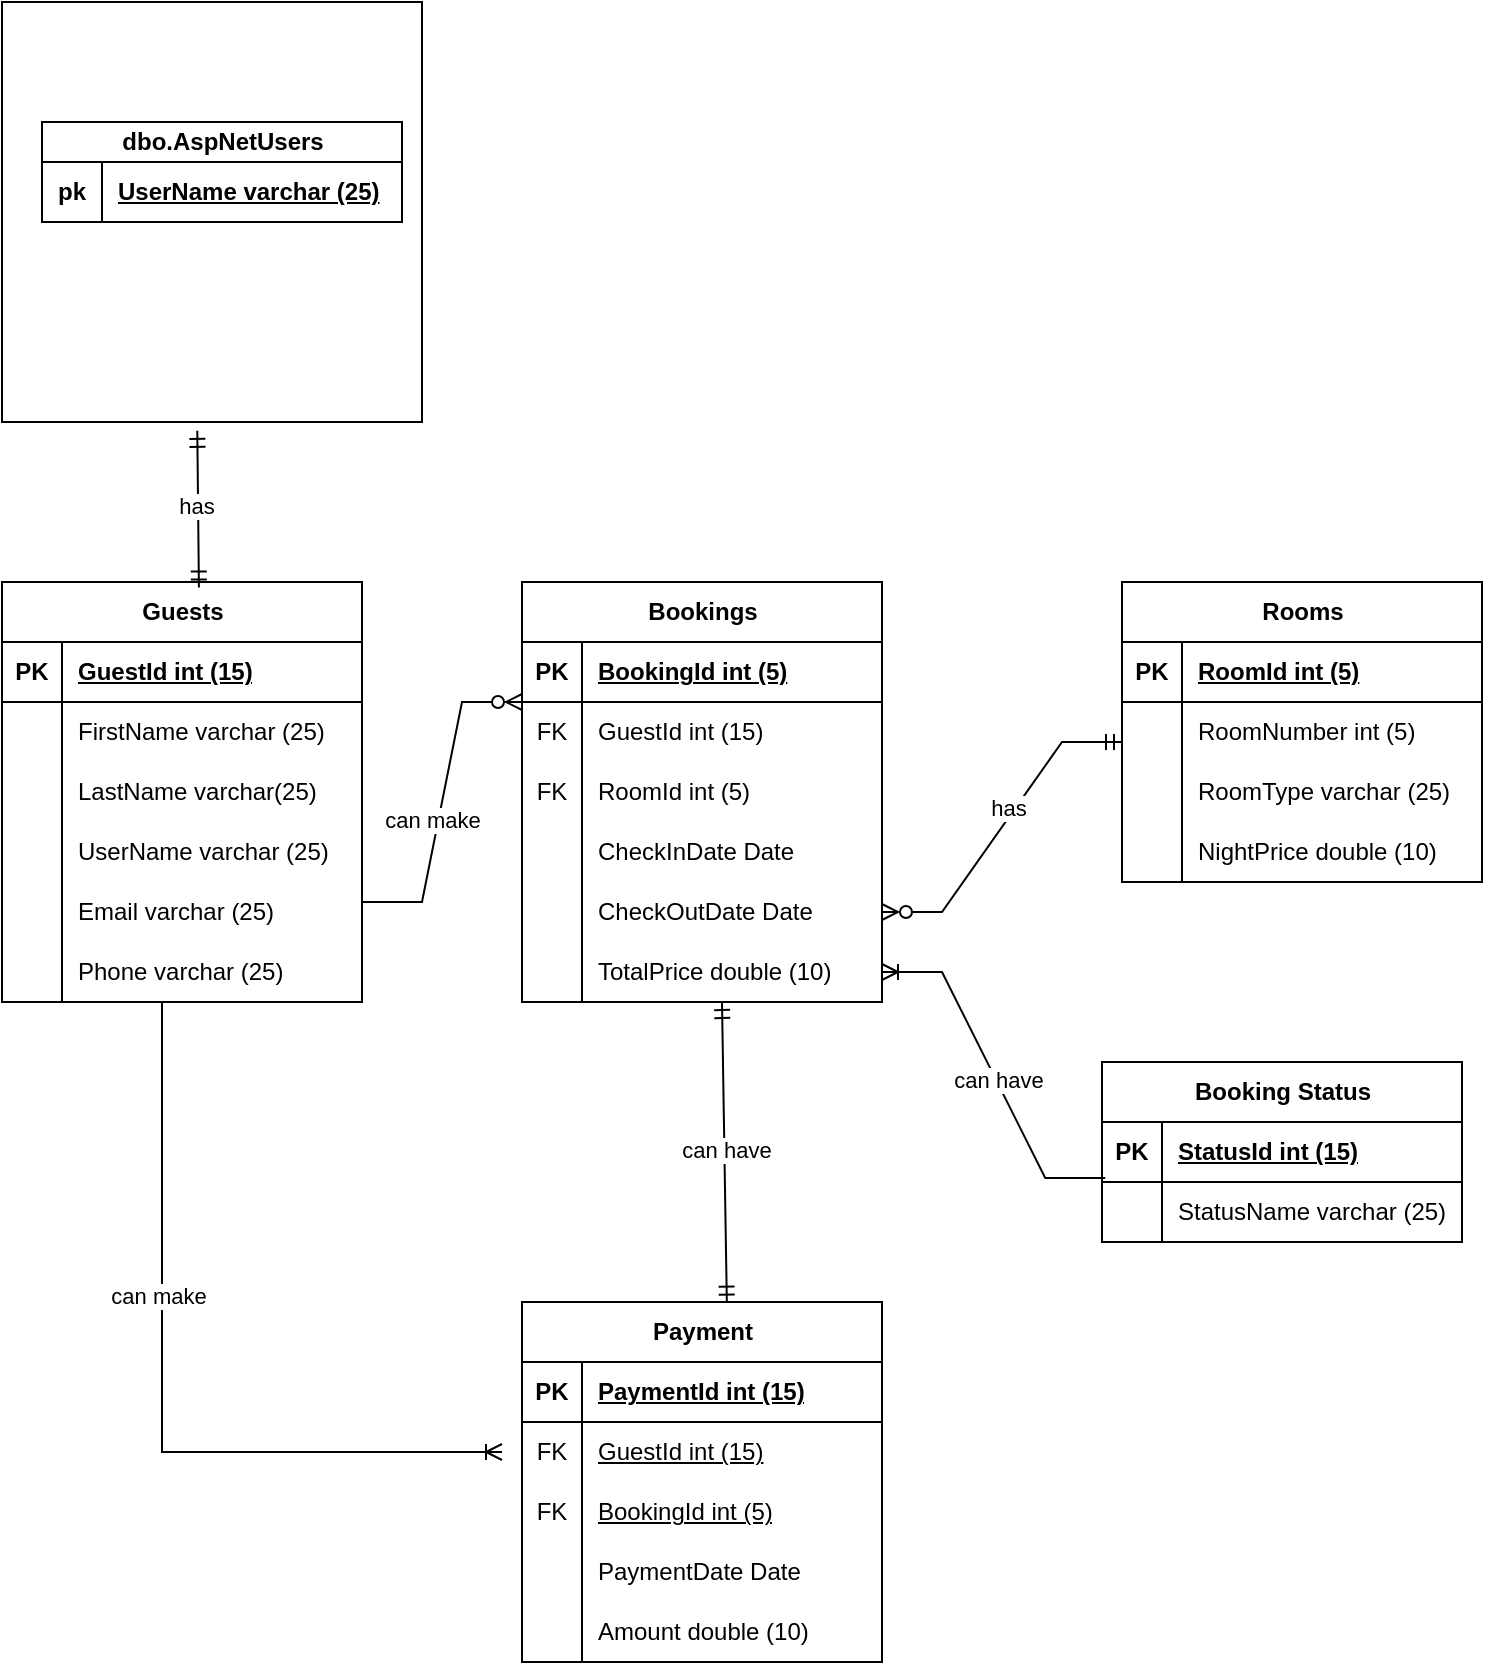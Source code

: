 <mxfile version="24.4.0" type="device">
  <diagram name="Page-1" id="ro6_63seJqTXVYAZjh_S">
    <mxGraphModel dx="1002" dy="1669" grid="1" gridSize="10" guides="1" tooltips="1" connect="1" arrows="1" fold="1" page="1" pageScale="1" pageWidth="850" pageHeight="1100" math="0" shadow="0">
      <root>
        <mxCell id="0" />
        <mxCell id="1" parent="0" />
        <mxCell id="NDB00gP4h8eXLnQZP_a8-27" value="Bookings" style="shape=table;startSize=30;container=1;collapsible=1;childLayout=tableLayout;fixedRows=1;rowLines=0;fontStyle=1;align=center;resizeLast=1;html=1;" parent="1" vertex="1">
          <mxGeometry x="290" y="120" width="180" height="210" as="geometry" />
        </mxCell>
        <mxCell id="NDB00gP4h8eXLnQZP_a8-28" value="" style="shape=tableRow;horizontal=0;startSize=0;swimlaneHead=0;swimlaneBody=0;fillColor=none;collapsible=0;dropTarget=0;points=[[0,0.5],[1,0.5]];portConstraint=eastwest;top=0;left=0;right=0;bottom=1;" parent="NDB00gP4h8eXLnQZP_a8-27" vertex="1">
          <mxGeometry y="30" width="180" height="30" as="geometry" />
        </mxCell>
        <mxCell id="NDB00gP4h8eXLnQZP_a8-29" value="PK" style="shape=partialRectangle;connectable=0;fillColor=none;top=0;left=0;bottom=0;right=0;fontStyle=1;overflow=hidden;whiteSpace=wrap;html=1;" parent="NDB00gP4h8eXLnQZP_a8-28" vertex="1">
          <mxGeometry width="30" height="30" as="geometry">
            <mxRectangle width="30" height="30" as="alternateBounds" />
          </mxGeometry>
        </mxCell>
        <mxCell id="NDB00gP4h8eXLnQZP_a8-30" value="BookingId int (5)" style="shape=partialRectangle;connectable=0;fillColor=none;top=0;left=0;bottom=0;right=0;align=left;spacingLeft=6;fontStyle=5;overflow=hidden;whiteSpace=wrap;html=1;" parent="NDB00gP4h8eXLnQZP_a8-28" vertex="1">
          <mxGeometry x="30" width="150" height="30" as="geometry">
            <mxRectangle width="150" height="30" as="alternateBounds" />
          </mxGeometry>
        </mxCell>
        <mxCell id="NDB00gP4h8eXLnQZP_a8-31" value="" style="shape=tableRow;horizontal=0;startSize=0;swimlaneHead=0;swimlaneBody=0;fillColor=none;collapsible=0;dropTarget=0;points=[[0,0.5],[1,0.5]];portConstraint=eastwest;top=0;left=0;right=0;bottom=0;" parent="NDB00gP4h8eXLnQZP_a8-27" vertex="1">
          <mxGeometry y="60" width="180" height="30" as="geometry" />
        </mxCell>
        <mxCell id="NDB00gP4h8eXLnQZP_a8-32" value="FK" style="shape=partialRectangle;connectable=0;fillColor=none;top=0;left=0;bottom=0;right=0;editable=1;overflow=hidden;whiteSpace=wrap;html=1;" parent="NDB00gP4h8eXLnQZP_a8-31" vertex="1">
          <mxGeometry width="30" height="30" as="geometry">
            <mxRectangle width="30" height="30" as="alternateBounds" />
          </mxGeometry>
        </mxCell>
        <mxCell id="NDB00gP4h8eXLnQZP_a8-33" value="GuestId int (15)" style="shape=partialRectangle;connectable=0;fillColor=none;top=0;left=0;bottom=0;right=0;align=left;spacingLeft=6;overflow=hidden;whiteSpace=wrap;html=1;" parent="NDB00gP4h8eXLnQZP_a8-31" vertex="1">
          <mxGeometry x="30" width="150" height="30" as="geometry">
            <mxRectangle width="150" height="30" as="alternateBounds" />
          </mxGeometry>
        </mxCell>
        <mxCell id="NDB00gP4h8eXLnQZP_a8-34" value="" style="shape=tableRow;horizontal=0;startSize=0;swimlaneHead=0;swimlaneBody=0;fillColor=none;collapsible=0;dropTarget=0;points=[[0,0.5],[1,0.5]];portConstraint=eastwest;top=0;left=0;right=0;bottom=0;" parent="NDB00gP4h8eXLnQZP_a8-27" vertex="1">
          <mxGeometry y="90" width="180" height="30" as="geometry" />
        </mxCell>
        <mxCell id="NDB00gP4h8eXLnQZP_a8-35" value="FK" style="shape=partialRectangle;connectable=0;fillColor=none;top=0;left=0;bottom=0;right=0;editable=1;overflow=hidden;whiteSpace=wrap;html=1;" parent="NDB00gP4h8eXLnQZP_a8-34" vertex="1">
          <mxGeometry width="30" height="30" as="geometry">
            <mxRectangle width="30" height="30" as="alternateBounds" />
          </mxGeometry>
        </mxCell>
        <mxCell id="NDB00gP4h8eXLnQZP_a8-36" value="RoomId int (5)" style="shape=partialRectangle;connectable=0;fillColor=none;top=0;left=0;bottom=0;right=0;align=left;spacingLeft=6;overflow=hidden;whiteSpace=wrap;html=1;" parent="NDB00gP4h8eXLnQZP_a8-34" vertex="1">
          <mxGeometry x="30" width="150" height="30" as="geometry">
            <mxRectangle width="150" height="30" as="alternateBounds" />
          </mxGeometry>
        </mxCell>
        <mxCell id="NDB00gP4h8eXLnQZP_a8-37" value="" style="shape=tableRow;horizontal=0;startSize=0;swimlaneHead=0;swimlaneBody=0;fillColor=none;collapsible=0;dropTarget=0;points=[[0,0.5],[1,0.5]];portConstraint=eastwest;top=0;left=0;right=0;bottom=0;" parent="NDB00gP4h8eXLnQZP_a8-27" vertex="1">
          <mxGeometry y="120" width="180" height="30" as="geometry" />
        </mxCell>
        <mxCell id="NDB00gP4h8eXLnQZP_a8-38" value="" style="shape=partialRectangle;connectable=0;fillColor=none;top=0;left=0;bottom=0;right=0;editable=1;overflow=hidden;whiteSpace=wrap;html=1;" parent="NDB00gP4h8eXLnQZP_a8-37" vertex="1">
          <mxGeometry width="30" height="30" as="geometry">
            <mxRectangle width="30" height="30" as="alternateBounds" />
          </mxGeometry>
        </mxCell>
        <mxCell id="NDB00gP4h8eXLnQZP_a8-39" value="CheckInDate Date" style="shape=partialRectangle;connectable=0;fillColor=none;top=0;left=0;bottom=0;right=0;align=left;spacingLeft=6;overflow=hidden;whiteSpace=wrap;html=1;" parent="NDB00gP4h8eXLnQZP_a8-37" vertex="1">
          <mxGeometry x="30" width="150" height="30" as="geometry">
            <mxRectangle width="150" height="30" as="alternateBounds" />
          </mxGeometry>
        </mxCell>
        <mxCell id="NDB00gP4h8eXLnQZP_a8-40" style="shape=tableRow;horizontal=0;startSize=0;swimlaneHead=0;swimlaneBody=0;fillColor=none;collapsible=0;dropTarget=0;points=[[0,0.5],[1,0.5]];portConstraint=eastwest;top=0;left=0;right=0;bottom=0;" parent="NDB00gP4h8eXLnQZP_a8-27" vertex="1">
          <mxGeometry y="150" width="180" height="30" as="geometry" />
        </mxCell>
        <mxCell id="NDB00gP4h8eXLnQZP_a8-41" style="shape=partialRectangle;connectable=0;fillColor=none;top=0;left=0;bottom=0;right=0;editable=1;overflow=hidden;whiteSpace=wrap;html=1;" parent="NDB00gP4h8eXLnQZP_a8-40" vertex="1">
          <mxGeometry width="30" height="30" as="geometry">
            <mxRectangle width="30" height="30" as="alternateBounds" />
          </mxGeometry>
        </mxCell>
        <mxCell id="NDB00gP4h8eXLnQZP_a8-42" value="CheckOutDate Date" style="shape=partialRectangle;connectable=0;fillColor=none;top=0;left=0;bottom=0;right=0;align=left;spacingLeft=6;overflow=hidden;whiteSpace=wrap;html=1;" parent="NDB00gP4h8eXLnQZP_a8-40" vertex="1">
          <mxGeometry x="30" width="150" height="30" as="geometry">
            <mxRectangle width="150" height="30" as="alternateBounds" />
          </mxGeometry>
        </mxCell>
        <mxCell id="NDB00gP4h8eXLnQZP_a8-82" style="shape=tableRow;horizontal=0;startSize=0;swimlaneHead=0;swimlaneBody=0;fillColor=none;collapsible=0;dropTarget=0;points=[[0,0.5],[1,0.5]];portConstraint=eastwest;top=0;left=0;right=0;bottom=0;" parent="NDB00gP4h8eXLnQZP_a8-27" vertex="1">
          <mxGeometry y="180" width="180" height="30" as="geometry" />
        </mxCell>
        <mxCell id="NDB00gP4h8eXLnQZP_a8-83" style="shape=partialRectangle;connectable=0;fillColor=none;top=0;left=0;bottom=0;right=0;editable=1;overflow=hidden;whiteSpace=wrap;html=1;" parent="NDB00gP4h8eXLnQZP_a8-82" vertex="1">
          <mxGeometry width="30" height="30" as="geometry">
            <mxRectangle width="30" height="30" as="alternateBounds" />
          </mxGeometry>
        </mxCell>
        <mxCell id="NDB00gP4h8eXLnQZP_a8-84" value="TotalPrice double (10)" style="shape=partialRectangle;connectable=0;fillColor=none;top=0;left=0;bottom=0;right=0;align=left;spacingLeft=6;overflow=hidden;whiteSpace=wrap;html=1;" parent="NDB00gP4h8eXLnQZP_a8-82" vertex="1">
          <mxGeometry x="30" width="150" height="30" as="geometry">
            <mxRectangle width="150" height="30" as="alternateBounds" />
          </mxGeometry>
        </mxCell>
        <mxCell id="NDB00gP4h8eXLnQZP_a8-43" value="Rooms" style="shape=table;startSize=30;container=1;collapsible=1;childLayout=tableLayout;fixedRows=1;rowLines=0;fontStyle=1;align=center;resizeLast=1;html=1;" parent="1" vertex="1">
          <mxGeometry x="590" y="120" width="180" height="150" as="geometry" />
        </mxCell>
        <mxCell id="NDB00gP4h8eXLnQZP_a8-44" value="" style="shape=tableRow;horizontal=0;startSize=0;swimlaneHead=0;swimlaneBody=0;fillColor=none;collapsible=0;dropTarget=0;points=[[0,0.5],[1,0.5]];portConstraint=eastwest;top=0;left=0;right=0;bottom=1;" parent="NDB00gP4h8eXLnQZP_a8-43" vertex="1">
          <mxGeometry y="30" width="180" height="30" as="geometry" />
        </mxCell>
        <mxCell id="NDB00gP4h8eXLnQZP_a8-45" value="PK" style="shape=partialRectangle;connectable=0;fillColor=none;top=0;left=0;bottom=0;right=0;fontStyle=1;overflow=hidden;whiteSpace=wrap;html=1;" parent="NDB00gP4h8eXLnQZP_a8-44" vertex="1">
          <mxGeometry width="30" height="30" as="geometry">
            <mxRectangle width="30" height="30" as="alternateBounds" />
          </mxGeometry>
        </mxCell>
        <mxCell id="NDB00gP4h8eXLnQZP_a8-46" value="RoomId int (5)" style="shape=partialRectangle;connectable=0;fillColor=none;top=0;left=0;bottom=0;right=0;align=left;spacingLeft=6;fontStyle=5;overflow=hidden;whiteSpace=wrap;html=1;" parent="NDB00gP4h8eXLnQZP_a8-44" vertex="1">
          <mxGeometry x="30" width="150" height="30" as="geometry">
            <mxRectangle width="150" height="30" as="alternateBounds" />
          </mxGeometry>
        </mxCell>
        <mxCell id="wO6jCIm8Bd-ciFB7FZNF-1" value="" style="shape=tableRow;horizontal=0;startSize=0;swimlaneHead=0;swimlaneBody=0;fillColor=none;collapsible=0;dropTarget=0;points=[[0,0.5],[1,0.5]];portConstraint=eastwest;top=0;left=0;right=0;bottom=0;" parent="NDB00gP4h8eXLnQZP_a8-43" vertex="1">
          <mxGeometry y="60" width="180" height="30" as="geometry" />
        </mxCell>
        <mxCell id="wO6jCIm8Bd-ciFB7FZNF-2" value="" style="shape=partialRectangle;connectable=0;fillColor=none;top=0;left=0;bottom=0;right=0;editable=1;overflow=hidden;whiteSpace=wrap;html=1;" parent="wO6jCIm8Bd-ciFB7FZNF-1" vertex="1">
          <mxGeometry width="30" height="30" as="geometry">
            <mxRectangle width="30" height="30" as="alternateBounds" />
          </mxGeometry>
        </mxCell>
        <mxCell id="wO6jCIm8Bd-ciFB7FZNF-3" value="RoomNumber int (5)" style="shape=partialRectangle;connectable=0;fillColor=none;top=0;left=0;bottom=0;right=0;align=left;spacingLeft=6;overflow=hidden;whiteSpace=wrap;html=1;" parent="wO6jCIm8Bd-ciFB7FZNF-1" vertex="1">
          <mxGeometry x="30" width="150" height="30" as="geometry">
            <mxRectangle width="150" height="30" as="alternateBounds" />
          </mxGeometry>
        </mxCell>
        <mxCell id="NDB00gP4h8eXLnQZP_a8-50" value="" style="shape=tableRow;horizontal=0;startSize=0;swimlaneHead=0;swimlaneBody=0;fillColor=none;collapsible=0;dropTarget=0;points=[[0,0.5],[1,0.5]];portConstraint=eastwest;top=0;left=0;right=0;bottom=0;" parent="NDB00gP4h8eXLnQZP_a8-43" vertex="1">
          <mxGeometry y="90" width="180" height="30" as="geometry" />
        </mxCell>
        <mxCell id="NDB00gP4h8eXLnQZP_a8-51" value="" style="shape=partialRectangle;connectable=0;fillColor=none;top=0;left=0;bottom=0;right=0;editable=1;overflow=hidden;whiteSpace=wrap;html=1;" parent="NDB00gP4h8eXLnQZP_a8-50" vertex="1">
          <mxGeometry width="30" height="30" as="geometry">
            <mxRectangle width="30" height="30" as="alternateBounds" />
          </mxGeometry>
        </mxCell>
        <mxCell id="NDB00gP4h8eXLnQZP_a8-52" value="RoomType varchar (25)" style="shape=partialRectangle;connectable=0;fillColor=none;top=0;left=0;bottom=0;right=0;align=left;spacingLeft=6;overflow=hidden;whiteSpace=wrap;html=1;" parent="NDB00gP4h8eXLnQZP_a8-50" vertex="1">
          <mxGeometry x="30" width="150" height="30" as="geometry">
            <mxRectangle width="150" height="30" as="alternateBounds" />
          </mxGeometry>
        </mxCell>
        <mxCell id="NDB00gP4h8eXLnQZP_a8-79" style="shape=tableRow;horizontal=0;startSize=0;swimlaneHead=0;swimlaneBody=0;fillColor=none;collapsible=0;dropTarget=0;points=[[0,0.5],[1,0.5]];portConstraint=eastwest;top=0;left=0;right=0;bottom=0;" parent="NDB00gP4h8eXLnQZP_a8-43" vertex="1">
          <mxGeometry y="120" width="180" height="30" as="geometry" />
        </mxCell>
        <mxCell id="NDB00gP4h8eXLnQZP_a8-80" style="shape=partialRectangle;connectable=0;fillColor=none;top=0;left=0;bottom=0;right=0;editable=1;overflow=hidden;whiteSpace=wrap;html=1;" parent="NDB00gP4h8eXLnQZP_a8-79" vertex="1">
          <mxGeometry width="30" height="30" as="geometry">
            <mxRectangle width="30" height="30" as="alternateBounds" />
          </mxGeometry>
        </mxCell>
        <mxCell id="NDB00gP4h8eXLnQZP_a8-81" value="NightPrice double (10)" style="shape=partialRectangle;connectable=0;fillColor=none;top=0;left=0;bottom=0;right=0;align=left;spacingLeft=6;overflow=hidden;whiteSpace=wrap;html=1;" parent="NDB00gP4h8eXLnQZP_a8-79" vertex="1">
          <mxGeometry x="30" width="150" height="30" as="geometry">
            <mxRectangle width="150" height="30" as="alternateBounds" />
          </mxGeometry>
        </mxCell>
        <mxCell id="NDB00gP4h8eXLnQZP_a8-56" value="Guests" style="shape=table;startSize=30;container=1;collapsible=1;childLayout=tableLayout;fixedRows=1;rowLines=0;fontStyle=1;align=center;resizeLast=1;html=1;" parent="1" vertex="1">
          <mxGeometry x="30" y="120" width="180" height="210" as="geometry" />
        </mxCell>
        <mxCell id="NDB00gP4h8eXLnQZP_a8-57" value="" style="shape=tableRow;horizontal=0;startSize=0;swimlaneHead=0;swimlaneBody=0;fillColor=none;collapsible=0;dropTarget=0;points=[[0,0.5],[1,0.5]];portConstraint=eastwest;top=0;left=0;right=0;bottom=1;" parent="NDB00gP4h8eXLnQZP_a8-56" vertex="1">
          <mxGeometry y="30" width="180" height="30" as="geometry" />
        </mxCell>
        <mxCell id="NDB00gP4h8eXLnQZP_a8-58" value="PK" style="shape=partialRectangle;connectable=0;fillColor=none;top=0;left=0;bottom=0;right=0;fontStyle=1;overflow=hidden;whiteSpace=wrap;html=1;" parent="NDB00gP4h8eXLnQZP_a8-57" vertex="1">
          <mxGeometry width="30" height="30" as="geometry">
            <mxRectangle width="30" height="30" as="alternateBounds" />
          </mxGeometry>
        </mxCell>
        <mxCell id="NDB00gP4h8eXLnQZP_a8-59" value="GuestId int (15)" style="shape=partialRectangle;connectable=0;fillColor=none;top=0;left=0;bottom=0;right=0;align=left;spacingLeft=6;fontStyle=5;overflow=hidden;whiteSpace=wrap;html=1;" parent="NDB00gP4h8eXLnQZP_a8-57" vertex="1">
          <mxGeometry x="30" width="150" height="30" as="geometry">
            <mxRectangle width="150" height="30" as="alternateBounds" />
          </mxGeometry>
        </mxCell>
        <mxCell id="NDB00gP4h8eXLnQZP_a8-63" value="" style="shape=tableRow;horizontal=0;startSize=0;swimlaneHead=0;swimlaneBody=0;fillColor=none;collapsible=0;dropTarget=0;points=[[0,0.5],[1,0.5]];portConstraint=eastwest;top=0;left=0;right=0;bottom=0;" parent="NDB00gP4h8eXLnQZP_a8-56" vertex="1">
          <mxGeometry y="60" width="180" height="30" as="geometry" />
        </mxCell>
        <mxCell id="NDB00gP4h8eXLnQZP_a8-64" value="" style="shape=partialRectangle;connectable=0;fillColor=none;top=0;left=0;bottom=0;right=0;editable=1;overflow=hidden;whiteSpace=wrap;html=1;" parent="NDB00gP4h8eXLnQZP_a8-63" vertex="1">
          <mxGeometry width="30" height="30" as="geometry">
            <mxRectangle width="30" height="30" as="alternateBounds" />
          </mxGeometry>
        </mxCell>
        <mxCell id="NDB00gP4h8eXLnQZP_a8-65" value="FirstName varchar (25)" style="shape=partialRectangle;connectable=0;fillColor=none;top=0;left=0;bottom=0;right=0;align=left;spacingLeft=6;overflow=hidden;whiteSpace=wrap;html=1;" parent="NDB00gP4h8eXLnQZP_a8-63" vertex="1">
          <mxGeometry x="30" width="150" height="30" as="geometry">
            <mxRectangle width="150" height="30" as="alternateBounds" />
          </mxGeometry>
        </mxCell>
        <mxCell id="NDB00gP4h8eXLnQZP_a8-66" value="" style="shape=tableRow;horizontal=0;startSize=0;swimlaneHead=0;swimlaneBody=0;fillColor=none;collapsible=0;dropTarget=0;points=[[0,0.5],[1,0.5]];portConstraint=eastwest;top=0;left=0;right=0;bottom=0;" parent="NDB00gP4h8eXLnQZP_a8-56" vertex="1">
          <mxGeometry y="90" width="180" height="30" as="geometry" />
        </mxCell>
        <mxCell id="NDB00gP4h8eXLnQZP_a8-67" value="" style="shape=partialRectangle;connectable=0;fillColor=none;top=0;left=0;bottom=0;right=0;editable=1;overflow=hidden;whiteSpace=wrap;html=1;" parent="NDB00gP4h8eXLnQZP_a8-66" vertex="1">
          <mxGeometry width="30" height="30" as="geometry">
            <mxRectangle width="30" height="30" as="alternateBounds" />
          </mxGeometry>
        </mxCell>
        <mxCell id="NDB00gP4h8eXLnQZP_a8-68" value="LastName varchar(25)" style="shape=partialRectangle;connectable=0;fillColor=none;top=0;left=0;bottom=0;right=0;align=left;spacingLeft=6;overflow=hidden;whiteSpace=wrap;html=1;" parent="NDB00gP4h8eXLnQZP_a8-66" vertex="1">
          <mxGeometry x="30" width="150" height="30" as="geometry">
            <mxRectangle width="150" height="30" as="alternateBounds" />
          </mxGeometry>
        </mxCell>
        <mxCell id="NDB00gP4h8eXLnQZP_a8-76" style="shape=tableRow;horizontal=0;startSize=0;swimlaneHead=0;swimlaneBody=0;fillColor=none;collapsible=0;dropTarget=0;points=[[0,0.5],[1,0.5]];portConstraint=eastwest;top=0;left=0;right=0;bottom=0;" parent="NDB00gP4h8eXLnQZP_a8-56" vertex="1">
          <mxGeometry y="120" width="180" height="30" as="geometry" />
        </mxCell>
        <mxCell id="NDB00gP4h8eXLnQZP_a8-77" style="shape=partialRectangle;connectable=0;fillColor=none;top=0;left=0;bottom=0;right=0;editable=1;overflow=hidden;whiteSpace=wrap;html=1;" parent="NDB00gP4h8eXLnQZP_a8-76" vertex="1">
          <mxGeometry width="30" height="30" as="geometry">
            <mxRectangle width="30" height="30" as="alternateBounds" />
          </mxGeometry>
        </mxCell>
        <mxCell id="NDB00gP4h8eXLnQZP_a8-78" value="UserName varchar (25)" style="shape=partialRectangle;connectable=0;fillColor=none;top=0;left=0;bottom=0;right=0;align=left;spacingLeft=6;overflow=hidden;whiteSpace=wrap;html=1;" parent="NDB00gP4h8eXLnQZP_a8-76" vertex="1">
          <mxGeometry x="30" width="150" height="30" as="geometry">
            <mxRectangle width="150" height="30" as="alternateBounds" />
          </mxGeometry>
        </mxCell>
        <mxCell id="NDB00gP4h8eXLnQZP_a8-73" style="shape=tableRow;horizontal=0;startSize=0;swimlaneHead=0;swimlaneBody=0;fillColor=none;collapsible=0;dropTarget=0;points=[[0,0.5],[1,0.5]];portConstraint=eastwest;top=0;left=0;right=0;bottom=0;" parent="NDB00gP4h8eXLnQZP_a8-56" vertex="1">
          <mxGeometry y="150" width="180" height="30" as="geometry" />
        </mxCell>
        <mxCell id="NDB00gP4h8eXLnQZP_a8-74" style="shape=partialRectangle;connectable=0;fillColor=none;top=0;left=0;bottom=0;right=0;editable=1;overflow=hidden;whiteSpace=wrap;html=1;" parent="NDB00gP4h8eXLnQZP_a8-73" vertex="1">
          <mxGeometry width="30" height="30" as="geometry">
            <mxRectangle width="30" height="30" as="alternateBounds" />
          </mxGeometry>
        </mxCell>
        <mxCell id="NDB00gP4h8eXLnQZP_a8-75" value="Email varchar (25)" style="shape=partialRectangle;connectable=0;fillColor=none;top=0;left=0;bottom=0;right=0;align=left;spacingLeft=6;overflow=hidden;whiteSpace=wrap;html=1;" parent="NDB00gP4h8eXLnQZP_a8-73" vertex="1">
          <mxGeometry x="30" width="150" height="30" as="geometry">
            <mxRectangle width="150" height="30" as="alternateBounds" />
          </mxGeometry>
        </mxCell>
        <mxCell id="jHAl0nF-XJ2bdBjFOqjh-2" style="shape=tableRow;horizontal=0;startSize=0;swimlaneHead=0;swimlaneBody=0;fillColor=none;collapsible=0;dropTarget=0;points=[[0,0.5],[1,0.5]];portConstraint=eastwest;top=0;left=0;right=0;bottom=0;" vertex="1" parent="NDB00gP4h8eXLnQZP_a8-56">
          <mxGeometry y="180" width="180" height="30" as="geometry" />
        </mxCell>
        <mxCell id="jHAl0nF-XJ2bdBjFOqjh-3" style="shape=partialRectangle;connectable=0;fillColor=none;top=0;left=0;bottom=0;right=0;editable=1;overflow=hidden;whiteSpace=wrap;html=1;" vertex="1" parent="jHAl0nF-XJ2bdBjFOqjh-2">
          <mxGeometry width="30" height="30" as="geometry">
            <mxRectangle width="30" height="30" as="alternateBounds" />
          </mxGeometry>
        </mxCell>
        <mxCell id="jHAl0nF-XJ2bdBjFOqjh-4" value="Phone varchar (25)" style="shape=partialRectangle;connectable=0;fillColor=none;top=0;left=0;bottom=0;right=0;align=left;spacingLeft=6;overflow=hidden;whiteSpace=wrap;html=1;" vertex="1" parent="jHAl0nF-XJ2bdBjFOqjh-2">
          <mxGeometry x="30" width="150" height="30" as="geometry">
            <mxRectangle width="150" height="30" as="alternateBounds" />
          </mxGeometry>
        </mxCell>
        <mxCell id="NDB00gP4h8eXLnQZP_a8-85" value="" style="edgeStyle=entityRelationEdgeStyle;fontSize=12;html=1;endArrow=ERzeroToMany;endFill=1;rounded=0;" parent="1" edge="1">
          <mxGeometry width="100" height="100" relative="1" as="geometry">
            <mxPoint x="210" y="280" as="sourcePoint" />
            <mxPoint x="290" y="180" as="targetPoint" />
            <Array as="points">
              <mxPoint x="80" y="160" />
              <mxPoint x="290" y="180" />
            </Array>
          </mxGeometry>
        </mxCell>
        <mxCell id="NDB00gP4h8eXLnQZP_a8-89" value="can make" style="edgeLabel;html=1;align=center;verticalAlign=middle;resizable=0;points=[];" parent="NDB00gP4h8eXLnQZP_a8-85" vertex="1" connectable="0">
          <mxGeometry x="-0.122" y="3" relative="1" as="geometry">
            <mxPoint as="offset" />
          </mxGeometry>
        </mxCell>
        <mxCell id="NDB00gP4h8eXLnQZP_a8-87" value="" style="edgeStyle=entityRelationEdgeStyle;fontSize=12;html=1;endArrow=ERmandOne;startArrow=ERzeroToMany;rounded=0;startFill=0;endFill=0;" parent="1" source="NDB00gP4h8eXLnQZP_a8-40" edge="1">
          <mxGeometry width="100" height="100" relative="1" as="geometry">
            <mxPoint x="490" y="300" as="sourcePoint" />
            <mxPoint x="590" y="200" as="targetPoint" />
            <Array as="points">
              <mxPoint x="530" y="200" />
            </Array>
          </mxGeometry>
        </mxCell>
        <mxCell id="NDB00gP4h8eXLnQZP_a8-88" value="has" style="edgeLabel;html=1;align=center;verticalAlign=middle;resizable=0;points=[];" parent="NDB00gP4h8eXLnQZP_a8-87" vertex="1" connectable="0">
          <mxGeometry x="0.114" y="3" relative="1" as="geometry">
            <mxPoint as="offset" />
          </mxGeometry>
        </mxCell>
        <mxCell id="2xsY62KjHluHVssLwVEF-1" value="Payment" style="shape=table;startSize=30;container=1;collapsible=1;childLayout=tableLayout;fixedRows=1;rowLines=0;fontStyle=1;align=center;resizeLast=1;html=1;" parent="1" vertex="1">
          <mxGeometry x="290" y="480" width="180" height="180" as="geometry" />
        </mxCell>
        <mxCell id="2xsY62KjHluHVssLwVEF-2" value="" style="shape=tableRow;horizontal=0;startSize=0;swimlaneHead=0;swimlaneBody=0;fillColor=none;collapsible=0;dropTarget=0;points=[[0,0.5],[1,0.5]];portConstraint=eastwest;top=0;left=0;right=0;bottom=1;" parent="2xsY62KjHluHVssLwVEF-1" vertex="1">
          <mxGeometry y="30" width="180" height="30" as="geometry" />
        </mxCell>
        <mxCell id="2xsY62KjHluHVssLwVEF-3" value="PK" style="shape=partialRectangle;connectable=0;fillColor=none;top=0;left=0;bottom=0;right=0;fontStyle=1;overflow=hidden;whiteSpace=wrap;html=1;" parent="2xsY62KjHluHVssLwVEF-2" vertex="1">
          <mxGeometry width="30" height="30" as="geometry">
            <mxRectangle width="30" height="30" as="alternateBounds" />
          </mxGeometry>
        </mxCell>
        <mxCell id="2xsY62KjHluHVssLwVEF-4" value="PaymentId int (15)" style="shape=partialRectangle;connectable=0;fillColor=none;top=0;left=0;bottom=0;right=0;align=left;spacingLeft=6;fontStyle=5;overflow=hidden;whiteSpace=wrap;html=1;" parent="2xsY62KjHluHVssLwVEF-2" vertex="1">
          <mxGeometry x="30" width="150" height="30" as="geometry">
            <mxRectangle width="150" height="30" as="alternateBounds" />
          </mxGeometry>
        </mxCell>
        <mxCell id="2xsY62KjHluHVssLwVEF-5" value="" style="shape=tableRow;horizontal=0;startSize=0;swimlaneHead=0;swimlaneBody=0;fillColor=none;collapsible=0;dropTarget=0;points=[[0,0.5],[1,0.5]];portConstraint=eastwest;top=0;left=0;right=0;bottom=0;" parent="2xsY62KjHluHVssLwVEF-1" vertex="1">
          <mxGeometry y="60" width="180" height="30" as="geometry" />
        </mxCell>
        <mxCell id="2xsY62KjHluHVssLwVEF-6" value="FK" style="shape=partialRectangle;connectable=0;fillColor=none;top=0;left=0;bottom=0;right=0;editable=1;overflow=hidden;whiteSpace=wrap;html=1;" parent="2xsY62KjHluHVssLwVEF-5" vertex="1">
          <mxGeometry width="30" height="30" as="geometry">
            <mxRectangle width="30" height="30" as="alternateBounds" />
          </mxGeometry>
        </mxCell>
        <mxCell id="2xsY62KjHluHVssLwVEF-7" value="&lt;span style=&quot;text-decoration-line: underline;&quot;&gt;GuestId int (15)&lt;/span&gt;" style="shape=partialRectangle;connectable=0;fillColor=none;top=0;left=0;bottom=0;right=0;align=left;spacingLeft=6;overflow=hidden;whiteSpace=wrap;html=1;" parent="2xsY62KjHluHVssLwVEF-5" vertex="1">
          <mxGeometry x="30" width="150" height="30" as="geometry">
            <mxRectangle width="150" height="30" as="alternateBounds" />
          </mxGeometry>
        </mxCell>
        <mxCell id="2xsY62KjHluHVssLwVEF-8" value="" style="shape=tableRow;horizontal=0;startSize=0;swimlaneHead=0;swimlaneBody=0;fillColor=none;collapsible=0;dropTarget=0;points=[[0,0.5],[1,0.5]];portConstraint=eastwest;top=0;left=0;right=0;bottom=0;" parent="2xsY62KjHluHVssLwVEF-1" vertex="1">
          <mxGeometry y="90" width="180" height="30" as="geometry" />
        </mxCell>
        <mxCell id="2xsY62KjHluHVssLwVEF-9" value="FK" style="shape=partialRectangle;connectable=0;fillColor=none;top=0;left=0;bottom=0;right=0;editable=1;overflow=hidden;whiteSpace=wrap;html=1;" parent="2xsY62KjHluHVssLwVEF-8" vertex="1">
          <mxGeometry width="30" height="30" as="geometry">
            <mxRectangle width="30" height="30" as="alternateBounds" />
          </mxGeometry>
        </mxCell>
        <mxCell id="2xsY62KjHluHVssLwVEF-10" value="&lt;span style=&quot;text-decoration-line: underline;&quot;&gt;BookingId int (5)&lt;/span&gt;" style="shape=partialRectangle;connectable=0;fillColor=none;top=0;left=0;bottom=0;right=0;align=left;spacingLeft=6;overflow=hidden;whiteSpace=wrap;html=1;" parent="2xsY62KjHluHVssLwVEF-8" vertex="1">
          <mxGeometry x="30" width="150" height="30" as="geometry">
            <mxRectangle width="150" height="30" as="alternateBounds" />
          </mxGeometry>
        </mxCell>
        <mxCell id="2xsY62KjHluHVssLwVEF-11" style="shape=tableRow;horizontal=0;startSize=0;swimlaneHead=0;swimlaneBody=0;fillColor=none;collapsible=0;dropTarget=0;points=[[0,0.5],[1,0.5]];portConstraint=eastwest;top=0;left=0;right=0;bottom=0;" parent="2xsY62KjHluHVssLwVEF-1" vertex="1">
          <mxGeometry y="120" width="180" height="30" as="geometry" />
        </mxCell>
        <mxCell id="2xsY62KjHluHVssLwVEF-12" style="shape=partialRectangle;connectable=0;fillColor=none;top=0;left=0;bottom=0;right=0;editable=1;overflow=hidden;whiteSpace=wrap;html=1;" parent="2xsY62KjHluHVssLwVEF-11" vertex="1">
          <mxGeometry width="30" height="30" as="geometry">
            <mxRectangle width="30" height="30" as="alternateBounds" />
          </mxGeometry>
        </mxCell>
        <mxCell id="2xsY62KjHluHVssLwVEF-13" value="PaymentDate Date" style="shape=partialRectangle;connectable=0;fillColor=none;top=0;left=0;bottom=0;right=0;align=left;spacingLeft=6;overflow=hidden;whiteSpace=wrap;html=1;" parent="2xsY62KjHluHVssLwVEF-11" vertex="1">
          <mxGeometry x="30" width="150" height="30" as="geometry">
            <mxRectangle width="150" height="30" as="alternateBounds" />
          </mxGeometry>
        </mxCell>
        <mxCell id="2xsY62KjHluHVssLwVEF-14" style="shape=tableRow;horizontal=0;startSize=0;swimlaneHead=0;swimlaneBody=0;fillColor=none;collapsible=0;dropTarget=0;points=[[0,0.5],[1,0.5]];portConstraint=eastwest;top=0;left=0;right=0;bottom=0;" parent="2xsY62KjHluHVssLwVEF-1" vertex="1">
          <mxGeometry y="150" width="180" height="30" as="geometry" />
        </mxCell>
        <mxCell id="2xsY62KjHluHVssLwVEF-15" style="shape=partialRectangle;connectable=0;fillColor=none;top=0;left=0;bottom=0;right=0;editable=1;overflow=hidden;whiteSpace=wrap;html=1;" parent="2xsY62KjHluHVssLwVEF-14" vertex="1">
          <mxGeometry width="30" height="30" as="geometry">
            <mxRectangle width="30" height="30" as="alternateBounds" />
          </mxGeometry>
        </mxCell>
        <mxCell id="2xsY62KjHluHVssLwVEF-16" value="Amount double (10)" style="shape=partialRectangle;connectable=0;fillColor=none;top=0;left=0;bottom=0;right=0;align=left;spacingLeft=6;overflow=hidden;whiteSpace=wrap;html=1;" parent="2xsY62KjHluHVssLwVEF-14" vertex="1">
          <mxGeometry x="30" width="150" height="30" as="geometry">
            <mxRectangle width="150" height="30" as="alternateBounds" />
          </mxGeometry>
        </mxCell>
        <mxCell id="2xsY62KjHluHVssLwVEF-17" value="Booking Status" style="shape=table;startSize=30;container=1;collapsible=1;childLayout=tableLayout;fixedRows=1;rowLines=0;fontStyle=1;align=center;resizeLast=1;html=1;" parent="1" vertex="1">
          <mxGeometry x="580" y="360" width="180" height="90" as="geometry" />
        </mxCell>
        <mxCell id="2xsY62KjHluHVssLwVEF-18" value="" style="shape=tableRow;horizontal=0;startSize=0;swimlaneHead=0;swimlaneBody=0;fillColor=none;collapsible=0;dropTarget=0;points=[[0,0.5],[1,0.5]];portConstraint=eastwest;top=0;left=0;right=0;bottom=1;" parent="2xsY62KjHluHVssLwVEF-17" vertex="1">
          <mxGeometry y="30" width="180" height="30" as="geometry" />
        </mxCell>
        <mxCell id="2xsY62KjHluHVssLwVEF-19" value="PK" style="shape=partialRectangle;connectable=0;fillColor=none;top=0;left=0;bottom=0;right=0;fontStyle=1;overflow=hidden;whiteSpace=wrap;html=1;" parent="2xsY62KjHluHVssLwVEF-18" vertex="1">
          <mxGeometry width="30" height="30" as="geometry">
            <mxRectangle width="30" height="30" as="alternateBounds" />
          </mxGeometry>
        </mxCell>
        <mxCell id="2xsY62KjHluHVssLwVEF-20" value="StatusId int (15)" style="shape=partialRectangle;connectable=0;fillColor=none;top=0;left=0;bottom=0;right=0;align=left;spacingLeft=6;fontStyle=5;overflow=hidden;whiteSpace=wrap;html=1;" parent="2xsY62KjHluHVssLwVEF-18" vertex="1">
          <mxGeometry x="30" width="150" height="30" as="geometry">
            <mxRectangle width="150" height="30" as="alternateBounds" />
          </mxGeometry>
        </mxCell>
        <mxCell id="2xsY62KjHluHVssLwVEF-21" value="" style="shape=tableRow;horizontal=0;startSize=0;swimlaneHead=0;swimlaneBody=0;fillColor=none;collapsible=0;dropTarget=0;points=[[0,0.5],[1,0.5]];portConstraint=eastwest;top=0;left=0;right=0;bottom=0;" parent="2xsY62KjHluHVssLwVEF-17" vertex="1">
          <mxGeometry y="60" width="180" height="30" as="geometry" />
        </mxCell>
        <mxCell id="2xsY62KjHluHVssLwVEF-22" value="" style="shape=partialRectangle;connectable=0;fillColor=none;top=0;left=0;bottom=0;right=0;editable=1;overflow=hidden;whiteSpace=wrap;html=1;" parent="2xsY62KjHluHVssLwVEF-21" vertex="1">
          <mxGeometry width="30" height="30" as="geometry">
            <mxRectangle width="30" height="30" as="alternateBounds" />
          </mxGeometry>
        </mxCell>
        <mxCell id="2xsY62KjHluHVssLwVEF-23" value="StatusName varchar (25)" style="shape=partialRectangle;connectable=0;fillColor=none;top=0;left=0;bottom=0;right=0;align=left;spacingLeft=6;overflow=hidden;whiteSpace=wrap;html=1;" parent="2xsY62KjHluHVssLwVEF-21" vertex="1">
          <mxGeometry x="30" width="150" height="30" as="geometry">
            <mxRectangle width="150" height="30" as="alternateBounds" />
          </mxGeometry>
        </mxCell>
        <mxCell id="2xsY62KjHluHVssLwVEF-33" value="" style="edgeStyle=entityRelationEdgeStyle;fontSize=12;html=1;endArrow=ERoneToMany;rounded=0;exitX=0.009;exitY=-0.067;exitDx=0;exitDy=0;exitPerimeter=0;" parent="1" source="2xsY62KjHluHVssLwVEF-21" target="NDB00gP4h8eXLnQZP_a8-82" edge="1">
          <mxGeometry width="100" height="100" relative="1" as="geometry">
            <mxPoint x="530" y="440" as="sourcePoint" />
            <mxPoint x="524.94" y="320" as="targetPoint" />
            <Array as="points">
              <mxPoint x="590" y="400" />
              <mxPoint x="580" y="390" />
            </Array>
          </mxGeometry>
        </mxCell>
        <mxCell id="2xsY62KjHluHVssLwVEF-34" value="can have" style="edgeLabel;html=1;align=center;verticalAlign=middle;resizable=0;points=[];" parent="2xsY62KjHluHVssLwVEF-33" vertex="1" connectable="0">
          <mxGeometry x="-0.03" y="-1" relative="1" as="geometry">
            <mxPoint as="offset" />
          </mxGeometry>
        </mxCell>
        <mxCell id="2xsY62KjHluHVssLwVEF-51" value="" style="fontSize=12;html=1;endArrow=ERmandOne;startArrow=ERmandOne;rounded=0;exitX=0.569;exitY=0.002;exitDx=0;exitDy=0;exitPerimeter=0;entryX=0.524;entryY=1.053;entryDx=0;entryDy=0;entryPerimeter=0;" parent="1" source="2xsY62KjHluHVssLwVEF-1" edge="1">
          <mxGeometry width="100" height="100" relative="1" as="geometry">
            <mxPoint x="414.02" y="441.29" as="sourcePoint" />
            <mxPoint x="390.0" y="330.0" as="targetPoint" />
            <Array as="points" />
          </mxGeometry>
        </mxCell>
        <mxCell id="2xsY62KjHluHVssLwVEF-53" value="can have" style="edgeLabel;html=1;align=center;verticalAlign=middle;resizable=0;points=[];" parent="2xsY62KjHluHVssLwVEF-51" vertex="1" connectable="0">
          <mxGeometry x="0.015" y="-1" relative="1" as="geometry">
            <mxPoint as="offset" />
          </mxGeometry>
        </mxCell>
        <mxCell id="GaRUQ62jdVPvSR7lPy3p-6" value="" style="fontSize=12;html=1;endArrow=ERoneToMany;rounded=0;entryX=0;entryY=0.5;entryDx=0;entryDy=0;edgeStyle=elbowEdgeStyle;" parent="1" edge="1">
          <mxGeometry width="100" height="100" relative="1" as="geometry">
            <mxPoint x="60" y="330" as="sourcePoint" />
            <mxPoint x="280" y="555" as="targetPoint" />
            <Array as="points">
              <mxPoint x="110" y="370" />
            </Array>
          </mxGeometry>
        </mxCell>
        <mxCell id="GaRUQ62jdVPvSR7lPy3p-8" value="can make" style="edgeLabel;html=1;align=center;verticalAlign=middle;resizable=0;points=[];" parent="GaRUQ62jdVPvSR7lPy3p-6" vertex="1" connectable="0">
          <mxGeometry x="-0.116" y="-2" relative="1" as="geometry">
            <mxPoint as="offset" />
          </mxGeometry>
        </mxCell>
        <mxCell id="jHAl0nF-XJ2bdBjFOqjh-7" value="" style="whiteSpace=wrap;html=1;aspect=fixed;" vertex="1" parent="1">
          <mxGeometry x="30" y="-170" width="210" height="210" as="geometry" />
        </mxCell>
        <mxCell id="jHAl0nF-XJ2bdBjFOqjh-8" value="dbo.AspNetUsers" style="shape=table;startSize=20;container=1;collapsible=1;childLayout=tableLayout;fixedRows=1;rowLines=0;fontStyle=1;align=center;resizeLast=1;html=1;" vertex="1" parent="1">
          <mxGeometry x="50" y="-110" width="180" height="50" as="geometry" />
        </mxCell>
        <mxCell id="jHAl0nF-XJ2bdBjFOqjh-9" value="" style="shape=tableRow;horizontal=0;startSize=0;swimlaneHead=0;swimlaneBody=0;fillColor=none;collapsible=0;dropTarget=0;points=[[0,0.5],[1,0.5]];portConstraint=eastwest;top=0;left=0;right=0;bottom=1;" vertex="1" parent="jHAl0nF-XJ2bdBjFOqjh-8">
          <mxGeometry y="20" width="180" height="30" as="geometry" />
        </mxCell>
        <mxCell id="jHAl0nF-XJ2bdBjFOqjh-10" value="pk" style="shape=partialRectangle;connectable=0;fillColor=none;top=0;left=0;bottom=0;right=0;fontStyle=1;overflow=hidden;whiteSpace=wrap;html=1;" vertex="1" parent="jHAl0nF-XJ2bdBjFOqjh-9">
          <mxGeometry width="30" height="30" as="geometry">
            <mxRectangle width="30" height="30" as="alternateBounds" />
          </mxGeometry>
        </mxCell>
        <mxCell id="jHAl0nF-XJ2bdBjFOqjh-11" value="UserName varchar (25)" style="shape=partialRectangle;connectable=0;fillColor=none;top=0;left=0;bottom=0;right=0;align=left;spacingLeft=6;fontStyle=5;overflow=hidden;whiteSpace=wrap;html=1;" vertex="1" parent="jHAl0nF-XJ2bdBjFOqjh-9">
          <mxGeometry x="30" width="150" height="30" as="geometry">
            <mxRectangle width="150" height="30" as="alternateBounds" />
          </mxGeometry>
        </mxCell>
        <mxCell id="jHAl0nF-XJ2bdBjFOqjh-21" value="" style="fontSize=12;html=1;endArrow=ERmandOne;startArrow=ERmandOne;rounded=0;exitX=0.547;exitY=0.013;exitDx=0;exitDy=0;exitPerimeter=0;entryX=0.465;entryY=1.021;entryDx=0;entryDy=0;entryPerimeter=0;" edge="1" parent="1" source="NDB00gP4h8eXLnQZP_a8-56" target="jHAl0nF-XJ2bdBjFOqjh-7">
          <mxGeometry width="100" height="100" relative="1" as="geometry">
            <mxPoint x="50" y="130" as="sourcePoint" />
            <mxPoint x="140" y="50" as="targetPoint" />
          </mxGeometry>
        </mxCell>
        <mxCell id="jHAl0nF-XJ2bdBjFOqjh-22" value="has" style="edgeLabel;html=1;align=center;verticalAlign=middle;resizable=0;points=[];" vertex="1" connectable="0" parent="jHAl0nF-XJ2bdBjFOqjh-21">
          <mxGeometry x="0.03" y="1" relative="1" as="geometry">
            <mxPoint as="offset" />
          </mxGeometry>
        </mxCell>
      </root>
    </mxGraphModel>
  </diagram>
</mxfile>
